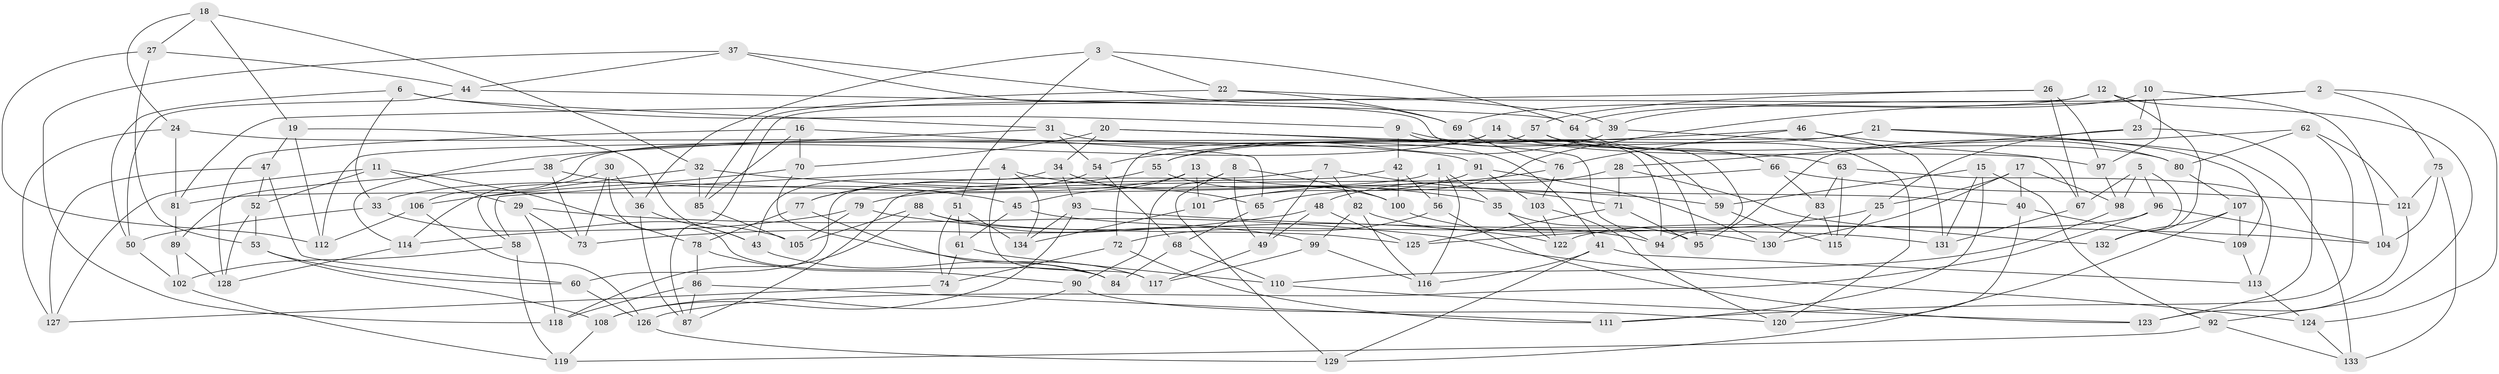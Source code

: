 // coarse degree distribution, {6: 0.5348837209302325, 5: 0.023255813953488372, 4: 0.4186046511627907, 3: 0.023255813953488372}
// Generated by graph-tools (version 1.1) at 2025/52/02/27/25 19:52:29]
// undirected, 134 vertices, 268 edges
graph export_dot {
graph [start="1"]
  node [color=gray90,style=filled];
  1;
  2;
  3;
  4;
  5;
  6;
  7;
  8;
  9;
  10;
  11;
  12;
  13;
  14;
  15;
  16;
  17;
  18;
  19;
  20;
  21;
  22;
  23;
  24;
  25;
  26;
  27;
  28;
  29;
  30;
  31;
  32;
  33;
  34;
  35;
  36;
  37;
  38;
  39;
  40;
  41;
  42;
  43;
  44;
  45;
  46;
  47;
  48;
  49;
  50;
  51;
  52;
  53;
  54;
  55;
  56;
  57;
  58;
  59;
  60;
  61;
  62;
  63;
  64;
  65;
  66;
  67;
  68;
  69;
  70;
  71;
  72;
  73;
  74;
  75;
  76;
  77;
  78;
  79;
  80;
  81;
  82;
  83;
  84;
  85;
  86;
  87;
  88;
  89;
  90;
  91;
  92;
  93;
  94;
  95;
  96;
  97;
  98;
  99;
  100;
  101;
  102;
  103;
  104;
  105;
  106;
  107;
  108;
  109;
  110;
  111;
  112;
  113;
  114;
  115;
  116;
  117;
  118;
  119;
  120;
  121;
  122;
  123;
  124;
  125;
  126;
  127;
  128;
  129;
  130;
  131;
  132;
  133;
  134;
  1 -- 35;
  1 -- 116;
  1 -- 56;
  1 -- 81;
  2 -- 65;
  2 -- 39;
  2 -- 124;
  2 -- 75;
  3 -- 36;
  3 -- 22;
  3 -- 51;
  3 -- 64;
  4 -- 134;
  4 -- 58;
  4 -- 117;
  4 -- 35;
  5 -- 96;
  5 -- 67;
  5 -- 98;
  5 -- 132;
  6 -- 31;
  6 -- 33;
  6 -- 9;
  6 -- 50;
  7 -- 60;
  7 -- 82;
  7 -- 71;
  7 -- 49;
  8 -- 90;
  8 -- 129;
  8 -- 100;
  8 -- 49;
  9 -- 42;
  9 -- 94;
  9 -- 59;
  10 -- 104;
  10 -- 23;
  10 -- 64;
  10 -- 97;
  11 -- 29;
  11 -- 127;
  11 -- 52;
  11 -- 78;
  12 -- 132;
  12 -- 69;
  12 -- 87;
  12 -- 92;
  13 -- 101;
  13 -- 33;
  13 -- 45;
  13 -- 40;
  14 -- 72;
  14 -- 120;
  14 -- 97;
  14 -- 38;
  15 -- 92;
  15 -- 59;
  15 -- 131;
  15 -- 111;
  16 -- 85;
  16 -- 65;
  16 -- 70;
  16 -- 128;
  17 -- 130;
  17 -- 40;
  17 -- 98;
  17 -- 25;
  18 -- 27;
  18 -- 24;
  18 -- 19;
  18 -- 32;
  19 -- 43;
  19 -- 47;
  19 -- 112;
  20 -- 70;
  20 -- 94;
  20 -- 34;
  20 -- 63;
  21 -- 112;
  21 -- 109;
  21 -- 55;
  21 -- 133;
  22 -- 39;
  22 -- 85;
  22 -- 69;
  23 -- 25;
  23 -- 28;
  23 -- 123;
  24 -- 127;
  24 -- 91;
  24 -- 81;
  25 -- 125;
  25 -- 115;
  26 -- 67;
  26 -- 81;
  26 -- 97;
  26 -- 57;
  27 -- 112;
  27 -- 44;
  27 -- 53;
  28 -- 48;
  28 -- 71;
  28 -- 132;
  29 -- 73;
  29 -- 124;
  29 -- 118;
  30 -- 73;
  30 -- 114;
  30 -- 36;
  30 -- 84;
  31 -- 114;
  31 -- 54;
  31 -- 41;
  32 -- 85;
  32 -- 58;
  32 -- 59;
  33 -- 50;
  33 -- 105;
  34 -- 65;
  34 -- 43;
  34 -- 93;
  35 -- 95;
  35 -- 122;
  36 -- 43;
  36 -- 87;
  37 -- 69;
  37 -- 118;
  37 -- 95;
  37 -- 44;
  38 -- 89;
  38 -- 45;
  38 -- 73;
  39 -- 55;
  39 -- 67;
  40 -- 109;
  40 -- 120;
  41 -- 129;
  41 -- 113;
  41 -- 116;
  42 -- 56;
  42 -- 100;
  42 -- 87;
  43 -- 84;
  44 -- 64;
  44 -- 50;
  45 -- 131;
  45 -- 61;
  46 -- 131;
  46 -- 80;
  46 -- 76;
  46 -- 54;
  47 -- 60;
  47 -- 127;
  47 -- 52;
  48 -- 49;
  48 -- 73;
  48 -- 125;
  49 -- 117;
  50 -- 102;
  51 -- 134;
  51 -- 74;
  51 -- 61;
  52 -- 128;
  52 -- 53;
  53 -- 60;
  53 -- 108;
  54 -- 77;
  54 -- 68;
  55 -- 77;
  55 -- 100;
  56 -- 123;
  56 -- 72;
  57 -- 80;
  57 -- 94;
  57 -- 106;
  58 -- 119;
  58 -- 102;
  59 -- 115;
  60 -- 126;
  61 -- 74;
  61 -- 110;
  62 -- 95;
  62 -- 80;
  62 -- 111;
  62 -- 121;
  63 -- 113;
  63 -- 115;
  63 -- 83;
  64 -- 66;
  65 -- 68;
  66 -- 121;
  66 -- 83;
  66 -- 79;
  67 -- 131;
  68 -- 110;
  68 -- 84;
  69 -- 76;
  70 -- 106;
  70 -- 117;
  71 -- 125;
  71 -- 95;
  72 -- 111;
  72 -- 74;
  74 -- 127;
  75 -- 133;
  75 -- 104;
  75 -- 121;
  76 -- 101;
  76 -- 103;
  77 -- 78;
  77 -- 84;
  78 -- 90;
  78 -- 86;
  79 -- 122;
  79 -- 114;
  79 -- 105;
  80 -- 107;
  81 -- 89;
  82 -- 99;
  82 -- 94;
  82 -- 116;
  83 -- 115;
  83 -- 130;
  85 -- 105;
  86 -- 87;
  86 -- 111;
  86 -- 118;
  88 -- 105;
  88 -- 99;
  88 -- 125;
  88 -- 118;
  89 -- 102;
  89 -- 128;
  90 -- 108;
  90 -- 120;
  91 -- 130;
  91 -- 103;
  91 -- 101;
  92 -- 119;
  92 -- 133;
  93 -- 134;
  93 -- 104;
  93 -- 108;
  96 -- 104;
  96 -- 126;
  96 -- 122;
  97 -- 98;
  98 -- 110;
  99 -- 116;
  99 -- 117;
  100 -- 130;
  101 -- 134;
  102 -- 119;
  103 -- 122;
  103 -- 120;
  106 -- 126;
  106 -- 112;
  107 -- 109;
  107 -- 129;
  107 -- 132;
  108 -- 119;
  109 -- 113;
  110 -- 123;
  113 -- 124;
  114 -- 128;
  121 -- 123;
  124 -- 133;
  126 -- 129;
}

